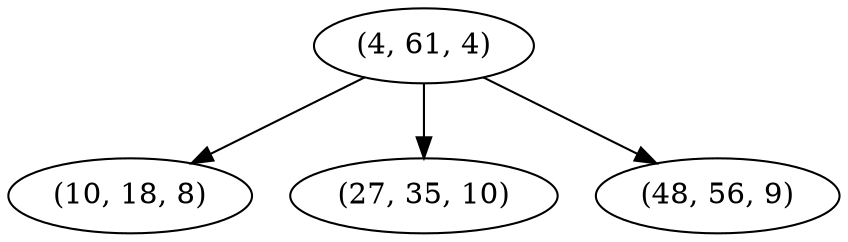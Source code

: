digraph tree {
    "(4, 61, 4)";
    "(10, 18, 8)";
    "(27, 35, 10)";
    "(48, 56, 9)";
    "(4, 61, 4)" -> "(10, 18, 8)";
    "(4, 61, 4)" -> "(27, 35, 10)";
    "(4, 61, 4)" -> "(48, 56, 9)";
}
